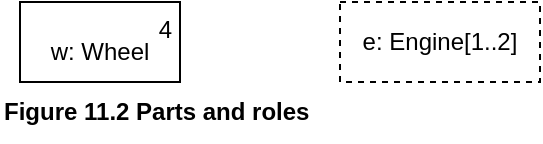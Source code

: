<mxfile version="21.6.8" type="device" pages="8">
  <diagram name="11.2" id="XVvnrDGoj_ZWUiOdlvGa">
    <mxGraphModel dx="880" dy="545" grid="1" gridSize="10" guides="1" tooltips="1" connect="1" arrows="1" fold="1" page="1" pageScale="1" pageWidth="1169" pageHeight="827" math="0" shadow="0">
      <root>
        <mxCell id="0" />
        <mxCell id="1" parent="0" />
        <mxCell id="IuzLm7R7FojZsHVuhBOD-1" value="4" style="align=right;verticalAlign=top;spacingRight=2;whiteSpace=wrap;html=1;" vertex="1" parent="1">
          <mxGeometry x="10" y="10" width="80" height="40" as="geometry" />
        </mxCell>
        <mxCell id="IuzLm7R7FojZsHVuhBOD-2" value="w: Wheel" style="text;html=1;strokeColor=none;fillColor=none;align=center;verticalAlign=middle;spacingLeft=4;spacingRight=4;overflow=hidden;rotatable=0;points=[[0,0.5],[1,0.5]];portConstraint=eastwest;resizeWidth=1;whiteSpace=wrap;" vertex="1" parent="IuzLm7R7FojZsHVuhBOD-1">
          <mxGeometry y="1" width="80" height="30" relative="1" as="geometry">
            <mxPoint y="-30" as="offset" />
          </mxGeometry>
        </mxCell>
        <mxCell id="IuzLm7R7FojZsHVuhBOD-3" value="e: Engine[1..2]" style="fontStyle=0;dashed=1;html=1;whiteSpace=wrap;" vertex="1" parent="1">
          <mxGeometry x="170" y="10" width="100" height="40" as="geometry" />
        </mxCell>
        <mxCell id="IuzLm7R7FojZsHVuhBOD-4" value="Figure 11.2 Parts and roles" style="text;html=1;align=left;verticalAlign=middle;resizable=0;points=[];autosize=1;strokeColor=none;fillColor=none;fontStyle=1" vertex="1" parent="1">
          <mxGeometry y="50" width="180" height="30" as="geometry" />
        </mxCell>
      </root>
    </mxGraphModel>
  </diagram>
  <diagram id="SVTfB0VtxcGHu6fkYha_" name="11.3">
    <mxGraphModel dx="880" dy="545" grid="1" gridSize="10" guides="1" tooltips="1" connect="1" arrows="1" fold="1" page="1" pageScale="1" pageWidth="1169" pageHeight="827" math="0" shadow="0">
      <root>
        <mxCell id="0" />
        <mxCell id="1" parent="0" />
        <mxCell id="q5Gj3FXim4SS6vxpHLWl-1" value="4" style="align=right;verticalAlign=top;spacingRight=2;whiteSpace=wrap;html=1;" vertex="1" parent="1">
          <mxGeometry x="10" y="10" width="100" height="60" as="geometry" />
        </mxCell>
        <mxCell id="q5Gj3FXim4SS6vxpHLWl-2" value="w: Wheel" style="text;html=1;strokeColor=none;fillColor=none;align=center;verticalAlign=middle;spacingLeft=4;spacingRight=4;overflow=hidden;rotatable=0;points=[[0,0.5],[1,0.5]];portConstraint=eastwest;resizeWidth=1;whiteSpace=wrap;" vertex="1" parent="q5Gj3FXim4SS6vxpHLWl-1">
          <mxGeometry y="1" width="100" height="30" relative="1" as="geometry">
            <mxPoint y="-30" as="offset" />
          </mxGeometry>
        </mxCell>
        <mxCell id="q5Gj3FXim4SS6vxpHLWl-3" value="e: Engine[1..2]" style="fontStyle=0;dashed=1;html=1;whiteSpace=wrap;" vertex="1" parent="1">
          <mxGeometry x="234" y="20" width="100" height="40" as="geometry" />
        </mxCell>
        <mxCell id="q5Gj3FXim4SS6vxpHLWl-4" value="Figure 11.3 Parts and roles with Ports" style="text;html=1;align=left;verticalAlign=middle;resizable=0;points=[];autosize=1;strokeColor=none;fillColor=none;fontStyle=1" vertex="1" parent="1">
          <mxGeometry y="80" width="240" height="30" as="geometry" />
        </mxCell>
        <mxCell id="q5Gj3FXim4SS6vxpHLWl-5" value="" style="html=1;rounded=0;" vertex="1" parent="1">
          <mxGeometry x="102" y="32.5" width="15" height="15" as="geometry" />
        </mxCell>
        <mxCell id="q5Gj3FXim4SS6vxpHLWl-6" value="" style="endArrow=none;html=1;rounded=0;align=center;verticalAlign=top;endFill=0;labelBackgroundColor=none;endSize=2;" edge="1" parent="1" source="q5Gj3FXim4SS6vxpHLWl-5" target="q5Gj3FXim4SS6vxpHLWl-7">
          <mxGeometry relative="1" as="geometry" />
        </mxCell>
        <mxCell id="q5Gj3FXim4SS6vxpHLWl-7" value="" style="ellipse;html=1;fontSize=11;align=center;fillColor=none;points=[];aspect=fixed;resizable=0;verticalAlign=bottom;labelPosition=center;verticalLabelPosition=top;flipH=1;" vertex="1" parent="1">
          <mxGeometry x="142" y="36" width="8" height="8" as="geometry" />
        </mxCell>
        <mxCell id="q5Gj3FXim4SS6vxpHLWl-8" value="" style="group;rotation=-180;" vertex="1" connectable="0" parent="1">
          <mxGeometry x="179" y="35" width="60" height="10" as="geometry" />
        </mxCell>
        <mxCell id="q5Gj3FXim4SS6vxpHLWl-9" value="" style="html=1;rounded=0;direction=south;rotation=-180;" vertex="1" parent="q5Gj3FXim4SS6vxpHLWl-8">
          <mxGeometry x="50" width="10" height="10" as="geometry" />
        </mxCell>
        <mxCell id="q5Gj3FXim4SS6vxpHLWl-10" value="" style="endArrow=none;html=1;rounded=0;align=center;verticalAlign=top;endFill=0;labelBackgroundColor=none;endSize=2;" edge="1" parent="q5Gj3FXim4SS6vxpHLWl-8" source="q5Gj3FXim4SS6vxpHLWl-11" target="q5Gj3FXim4SS6vxpHLWl-9">
          <mxGeometry relative="1" as="geometry" />
        </mxCell>
        <mxCell id="q5Gj3FXim4SS6vxpHLWl-11" value="" style="shape=requiredInterface;html=1;fontSize=11;align=center;fillColor=none;points=[];aspect=fixed;resizable=0;verticalAlign=bottom;labelPosition=center;verticalLabelPosition=top;flipH=1;rotation=-180;" vertex="1" parent="q5Gj3FXim4SS6vxpHLWl-8">
          <mxGeometry width="5" height="10" as="geometry" />
        </mxCell>
      </root>
    </mxGraphModel>
  </diagram>
  <diagram id="8c-e_6h1UWA4Mi_T_jbU" name="11.4">
    <mxGraphModel dx="880" dy="545" grid="1" gridSize="10" guides="1" tooltips="1" connect="1" arrows="1" fold="1" page="1" pageScale="1" pageWidth="1169" pageHeight="827" math="0" shadow="0">
      <root>
        <mxCell id="0" />
        <mxCell id="1" parent="0" />
        <mxCell id="d3TlcEU0ORTqF1Guxyw0-1" value="4" style="align=right;verticalAlign=top;spacingRight=2;whiteSpace=wrap;html=1;" vertex="1" parent="1">
          <mxGeometry x="10" y="10" width="100" height="60" as="geometry" />
        </mxCell>
        <mxCell id="d3TlcEU0ORTqF1Guxyw0-2" value="w: Wheel" style="text;html=1;strokeColor=none;fillColor=none;align=center;verticalAlign=middle;spacingLeft=4;spacingRight=4;overflow=hidden;rotatable=0;points=[[0,0.5],[1,0.5]];portConstraint=eastwest;resizeWidth=1;whiteSpace=wrap;" vertex="1" parent="d3TlcEU0ORTqF1Guxyw0-1">
          <mxGeometry y="1" width="100" height="30" relative="1" as="geometry">
            <mxPoint y="-30" as="offset" />
          </mxGeometry>
        </mxCell>
        <mxCell id="d3TlcEU0ORTqF1Guxyw0-3" value="e: Engine[1..2]" style="fontStyle=0;dashed=1;html=1;whiteSpace=wrap;" vertex="1" parent="1">
          <mxGeometry x="234" y="20" width="100" height="40" as="geometry" />
        </mxCell>
        <mxCell id="d3TlcEU0ORTqF1Guxyw0-4" value="" style="html=1;rounded=0;" vertex="1" parent="1">
          <mxGeometry x="102" y="35" width="10" height="10" as="geometry" />
        </mxCell>
        <mxCell id="d3TlcEU0ORTqF1Guxyw0-5" value="" style="endArrow=none;html=1;rounded=0;align=center;verticalAlign=top;endFill=0;labelBackgroundColor=none;endSize=2;" edge="1" parent="1" source="d3TlcEU0ORTqF1Guxyw0-27">
          <mxGeometry relative="1" as="geometry">
            <mxPoint x="130" y="20" as="targetPoint" />
          </mxGeometry>
        </mxCell>
        <mxCell id="d3TlcEU0ORTqF1Guxyw0-6" value="4" style="align=right;verticalAlign=top;spacingRight=2;whiteSpace=wrap;html=1;" vertex="1" parent="1">
          <mxGeometry x="10" y="90" width="100" height="60" as="geometry" />
        </mxCell>
        <mxCell id="d3TlcEU0ORTqF1Guxyw0-7" value="w: Wheel" style="text;html=1;strokeColor=none;fillColor=none;align=center;verticalAlign=middle;spacingLeft=4;spacingRight=4;overflow=hidden;rotatable=0;points=[[0,0.5],[1,0.5]];portConstraint=eastwest;resizeWidth=1;whiteSpace=wrap;" vertex="1" parent="d3TlcEU0ORTqF1Guxyw0-6">
          <mxGeometry y="1" width="100" height="30" relative="1" as="geometry">
            <mxPoint y="-30" as="offset" />
          </mxGeometry>
        </mxCell>
        <mxCell id="d3TlcEU0ORTqF1Guxyw0-8" value="e: Engine[1..2]" style="fontStyle=0;dashed=1;html=1;whiteSpace=wrap;" vertex="1" parent="1">
          <mxGeometry x="234" y="100" width="100" height="40" as="geometry" />
        </mxCell>
        <mxCell id="d3TlcEU0ORTqF1Guxyw0-9" value="" style="html=1;rounded=0;" vertex="1" parent="1">
          <mxGeometry x="102" y="115" width="10" height="10" as="geometry" />
        </mxCell>
        <mxCell id="d3TlcEU0ORTqF1Guxyw0-10" value="" style="endArrow=none;html=1;rounded=0;align=center;verticalAlign=top;endFill=0;labelBackgroundColor=none;endSize=2;" edge="1" parent="1" source="d3TlcEU0ORTqF1Guxyw0-9" target="d3TlcEU0ORTqF1Guxyw0-11">
          <mxGeometry relative="1" as="geometry" />
        </mxCell>
        <mxCell id="d3TlcEU0ORTqF1Guxyw0-11" value="" style="ellipse;html=1;fontSize=11;align=center;fillColor=none;points=[];aspect=fixed;resizable=0;verticalAlign=bottom;labelPosition=center;verticalLabelPosition=top;flipH=1;" vertex="1" parent="1">
          <mxGeometry x="142" y="116" width="8" height="8" as="geometry" />
        </mxCell>
        <mxCell id="d3TlcEU0ORTqF1Guxyw0-12" value="4" style="align=right;verticalAlign=top;spacingRight=2;whiteSpace=wrap;html=1;" vertex="1" parent="1">
          <mxGeometry x="10" y="170" width="100" height="60" as="geometry" />
        </mxCell>
        <mxCell id="d3TlcEU0ORTqF1Guxyw0-13" value="w: Wheel" style="text;html=1;strokeColor=none;fillColor=none;align=center;verticalAlign=middle;spacingLeft=4;spacingRight=4;overflow=hidden;rotatable=0;points=[[0,0.5],[1,0.5]];portConstraint=eastwest;resizeWidth=1;whiteSpace=wrap;" vertex="1" parent="d3TlcEU0ORTqF1Guxyw0-12">
          <mxGeometry y="1" width="100" height="30" relative="1" as="geometry">
            <mxPoint y="-30" as="offset" />
          </mxGeometry>
        </mxCell>
        <mxCell id="d3TlcEU0ORTqF1Guxyw0-14" value="e: Engine[1..2]" style="fontStyle=0;dashed=1;html=1;whiteSpace=wrap;" vertex="1" parent="1">
          <mxGeometry x="234" y="180" width="100" height="40" as="geometry" />
        </mxCell>
        <mxCell id="d3TlcEU0ORTqF1Guxyw0-15" value="" style="html=1;rounded=0;" vertex="1" parent="1">
          <mxGeometry x="102" y="195" width="10" height="10" as="geometry" />
        </mxCell>
        <mxCell id="d3TlcEU0ORTqF1Guxyw0-16" value="" style="endArrow=none;html=1;rounded=0;align=center;verticalAlign=top;endFill=0;labelBackgroundColor=none;endSize=2;" edge="1" parent="1" source="d3TlcEU0ORTqF1Guxyw0-15" target="d3TlcEU0ORTqF1Guxyw0-17">
          <mxGeometry relative="1" as="geometry" />
        </mxCell>
        <mxCell id="d3TlcEU0ORTqF1Guxyw0-17" value="" style="ellipse;html=1;fontSize=11;align=center;fillColor=none;points=[];aspect=fixed;resizable=0;verticalAlign=bottom;labelPosition=center;verticalLabelPosition=top;flipH=1;" vertex="1" parent="1">
          <mxGeometry x="172" y="196" width="8" height="8" as="geometry" />
        </mxCell>
        <mxCell id="d3TlcEU0ORTqF1Guxyw0-18" value="" style="group;rotation=-180;" vertex="1" connectable="0" parent="1">
          <mxGeometry x="179" y="195" width="60" height="10" as="geometry" />
        </mxCell>
        <mxCell id="d3TlcEU0ORTqF1Guxyw0-19" value="" style="html=1;rounded=0;direction=south;rotation=-180;" vertex="1" parent="d3TlcEU0ORTqF1Guxyw0-18">
          <mxGeometry x="50" width="10" height="10" as="geometry" />
        </mxCell>
        <mxCell id="d3TlcEU0ORTqF1Guxyw0-20" value="" style="endArrow=none;html=1;rounded=0;align=center;verticalAlign=top;endFill=0;labelBackgroundColor=none;endSize=2;" edge="1" parent="d3TlcEU0ORTqF1Guxyw0-18" source="d3TlcEU0ORTqF1Guxyw0-21" target="d3TlcEU0ORTqF1Guxyw0-19">
          <mxGeometry relative="1" as="geometry" />
        </mxCell>
        <mxCell id="d3TlcEU0ORTqF1Guxyw0-21" value="" style="shape=requiredInterface;html=1;fontSize=11;align=center;fillColor=none;points=[];aspect=fixed;resizable=0;verticalAlign=bottom;labelPosition=center;verticalLabelPosition=top;flipH=1;rotation=-180;" vertex="1" parent="d3TlcEU0ORTqF1Guxyw0-18">
          <mxGeometry width="5" height="10" as="geometry" />
        </mxCell>
        <mxCell id="d3TlcEU0ORTqF1Guxyw0-22" value="" style="endArrow=none;html=1;rounded=0;" edge="1" parent="1" target="d3TlcEU0ORTqF1Guxyw0-25">
          <mxGeometry width="50" height="50" relative="1" as="geometry">
            <mxPoint x="150" y="120" as="sourcePoint" />
            <mxPoint x="190" y="120" as="targetPoint" />
          </mxGeometry>
        </mxCell>
        <mxCell id="d3TlcEU0ORTqF1Guxyw0-23" value="" style="html=1;rounded=0;direction=south;rotation=-180;" vertex="1" parent="1">
          <mxGeometry x="229" y="115" width="10" height="10" as="geometry" />
        </mxCell>
        <mxCell id="d3TlcEU0ORTqF1Guxyw0-24" value="" style="endArrow=none;html=1;rounded=0;align=center;verticalAlign=top;endFill=0;labelBackgroundColor=none;endSize=2;" edge="1" parent="1" target="d3TlcEU0ORTqF1Guxyw0-23">
          <mxGeometry relative="1" as="geometry">
            <mxPoint x="200" y="120" as="sourcePoint" />
          </mxGeometry>
        </mxCell>
        <mxCell id="d3TlcEU0ORTqF1Guxyw0-25" value="" style="shape=requiredInterface;html=1;fontSize=11;align=center;fillColor=none;points=[];aspect=fixed;resizable=0;verticalAlign=bottom;labelPosition=center;verticalLabelPosition=top;flipH=1;rotation=-180;" vertex="1" parent="1">
          <mxGeometry x="195" y="115" width="5" height="10" as="geometry" />
        </mxCell>
        <mxCell id="d3TlcEU0ORTqF1Guxyw0-26" value="" style="endArrow=none;html=1;rounded=0;align=center;verticalAlign=top;endFill=0;labelBackgroundColor=none;endSize=2;" edge="1" parent="1" source="d3TlcEU0ORTqF1Guxyw0-4" target="d3TlcEU0ORTqF1Guxyw0-27">
          <mxGeometry relative="1" as="geometry">
            <mxPoint x="112" y="36" as="sourcePoint" />
            <mxPoint x="130" y="20" as="targetPoint" />
          </mxGeometry>
        </mxCell>
        <mxCell id="d3TlcEU0ORTqF1Guxyw0-27" value="" style="ellipse;html=1;fontSize=11;align=center;fillColor=none;points=[];aspect=fixed;resizable=0;verticalAlign=bottom;labelPosition=center;verticalLabelPosition=top;flipH=1;" vertex="1" parent="1">
          <mxGeometry x="130" y="12" width="8" height="8" as="geometry" />
        </mxCell>
        <mxCell id="d3TlcEU0ORTqF1Guxyw0-28" value="" style="html=1;rounded=0;direction=south;rotation=-180;" vertex="1" parent="1">
          <mxGeometry x="229" y="35" width="10" height="10" as="geometry" />
        </mxCell>
        <mxCell id="d3TlcEU0ORTqF1Guxyw0-29" value="" style="endArrow=none;html=1;rounded=0;align=center;verticalAlign=top;endFill=0;labelBackgroundColor=none;endSize=2;" edge="1" parent="1" target="d3TlcEU0ORTqF1Guxyw0-28">
          <mxGeometry relative="1" as="geometry">
            <mxPoint x="210" y="20" as="sourcePoint" />
          </mxGeometry>
        </mxCell>
        <mxCell id="d3TlcEU0ORTqF1Guxyw0-30" value="" style="shape=requiredInterface;html=1;fontSize=11;align=center;fillColor=none;points=[];aspect=fixed;resizable=0;verticalAlign=bottom;labelPosition=center;verticalLabelPosition=top;flipH=1;rotation=-135;" vertex="1" parent="1">
          <mxGeometry x="205" y="13" width="5" height="10" as="geometry" />
        </mxCell>
        <mxCell id="d3TlcEU0ORTqF1Guxyw0-31" value="" style="endArrow=none;html=1;rounded=0;exitX=1;exitY=0.5;exitDx=0;exitDy=0;entryX=0.5;entryY=0;entryDx=0;entryDy=0;" edge="1" parent="1" source="d3TlcEU0ORTqF1Guxyw0-4" target="d3TlcEU0ORTqF1Guxyw0-28">
          <mxGeometry width="50" height="50" relative="1" as="geometry">
            <mxPoint x="160" y="160" as="sourcePoint" />
            <mxPoint x="210" y="110" as="targetPoint" />
          </mxGeometry>
        </mxCell>
        <mxCell id="d3TlcEU0ORTqF1Guxyw0-32" value="Figure 11.4 Alternative notations for connecting parts and roles with Ports" style="text;html=1;align=left;verticalAlign=middle;resizable=0;points=[];autosize=1;strokeColor=none;fillColor=none;fontStyle=1" vertex="1" parent="1">
          <mxGeometry y="240" width="450" height="30" as="geometry" />
        </mxCell>
      </root>
    </mxGraphModel>
  </diagram>
  <diagram id="-c5FXiz8il6Od2Yn8fCc" name="11.5">
    <mxGraphModel dx="880" dy="545" grid="1" gridSize="10" guides="1" tooltips="1" connect="1" arrows="1" fold="1" page="1" pageScale="1" pageWidth="1169" pageHeight="827" math="0" shadow="0">
      <root>
        <mxCell id="0" />
        <mxCell id="1" parent="0" />
        <mxCell id="4Qap--Rnc-XsVbN5VdVi-1" style="rounded=0;orthogonalLoop=1;jettySize=auto;html=1;exitX=0.25;exitY=1;exitDx=0;exitDy=0;endArrow=none;endFill=0;startArrow=diamondThin;startFill=1;sourcePerimeterSpacing=0;startSize=12;" edge="1" parent="1" source="4Qap--Rnc-XsVbN5VdVi-4" target="4Qap--Rnc-XsVbN5VdVi-8">
          <mxGeometry relative="1" as="geometry" />
        </mxCell>
        <mxCell id="4Qap--Rnc-XsVbN5VdVi-2" value="rear" style="edgeLabel;html=1;align=center;verticalAlign=middle;resizable=0;points=[];" vertex="1" connectable="0" parent="4Qap--Rnc-XsVbN5VdVi-1">
          <mxGeometry x="0.651" y="2" relative="1" as="geometry">
            <mxPoint x="-22" y="-1" as="offset" />
          </mxGeometry>
        </mxCell>
        <mxCell id="4Qap--Rnc-XsVbN5VdVi-3" value="2" style="edgeLabel;html=1;align=center;verticalAlign=middle;resizable=0;points=[];" vertex="1" connectable="0" parent="4Qap--Rnc-XsVbN5VdVi-1">
          <mxGeometry x="0.4" relative="1" as="geometry">
            <mxPoint x="-5" y="17" as="offset" />
          </mxGeometry>
        </mxCell>
        <mxCell id="4Qap--Rnc-XsVbN5VdVi-4" value="Car" style="fontStyle=0;html=1;whiteSpace=wrap;" vertex="1" parent="1">
          <mxGeometry x="120" y="10" width="40" height="30" as="geometry" />
        </mxCell>
        <mxCell id="4Qap--Rnc-XsVbN5VdVi-5" value="Axle" style="edgeStyle=orthogonalEdgeStyle;rounded=0;orthogonalLoop=1;jettySize=auto;html=1;exitX=1;exitY=0.5;exitDx=0;exitDy=0;entryX=0;entryY=0.5;entryDx=0;entryDy=0;endArrow=none;endFill=0;verticalAlign=bottom;" edge="1" parent="1" source="4Qap--Rnc-XsVbN5VdVi-8" target="4Qap--Rnc-XsVbN5VdVi-12">
          <mxGeometry relative="1" as="geometry" />
        </mxCell>
        <mxCell id="4Qap--Rnc-XsVbN5VdVi-6" value="*" style="edgeLabel;html=1;align=center;verticalAlign=middle;resizable=0;points=[];" vertex="1" connectable="0" parent="4Qap--Rnc-XsVbN5VdVi-5">
          <mxGeometry x="-0.738" relative="1" as="geometry">
            <mxPoint x="-5" y="8" as="offset" />
          </mxGeometry>
        </mxCell>
        <mxCell id="4Qap--Rnc-XsVbN5VdVi-7" value="*" style="edgeLabel;html=1;align=center;verticalAlign=middle;resizable=0;points=[];" vertex="1" connectable="0" parent="4Qap--Rnc-XsVbN5VdVi-5">
          <mxGeometry x="0.725" y="2" relative="1" as="geometry">
            <mxPoint x="-3" y="11" as="offset" />
          </mxGeometry>
        </mxCell>
        <mxCell id="4Qap--Rnc-XsVbN5VdVi-8" value="Wheel" style="fontStyle=0;html=1;whiteSpace=wrap;" vertex="1" parent="1">
          <mxGeometry y="130" width="60" height="30" as="geometry" />
        </mxCell>
        <mxCell id="4Qap--Rnc-XsVbN5VdVi-9" style="rounded=0;orthogonalLoop=1;jettySize=auto;html=1;exitX=0.25;exitY=0;exitDx=0;exitDy=0;entryX=0.75;entryY=1;entryDx=0;entryDy=0;endArrow=none;endFill=0;" edge="1" parent="1" source="4Qap--Rnc-XsVbN5VdVi-12" target="4Qap--Rnc-XsVbN5VdVi-4">
          <mxGeometry relative="1" as="geometry" />
        </mxCell>
        <mxCell id="4Qap--Rnc-XsVbN5VdVi-10" value="1" style="edgeLabel;html=1;align=center;verticalAlign=middle;resizable=0;points=[];" vertex="1" connectable="0" parent="4Qap--Rnc-XsVbN5VdVi-9">
          <mxGeometry x="-0.486" relative="1" as="geometry">
            <mxPoint x="-5" y="13" as="offset" />
          </mxGeometry>
        </mxCell>
        <mxCell id="4Qap--Rnc-XsVbN5VdVi-11" value="e" style="edgeLabel;html=1;align=center;verticalAlign=middle;resizable=0;points=[];" vertex="1" connectable="0" parent="4Qap--Rnc-XsVbN5VdVi-9">
          <mxGeometry x="-0.325" y="-1" relative="1" as="geometry">
            <mxPoint x="27" y="10" as="offset" />
          </mxGeometry>
        </mxCell>
        <mxCell id="4Qap--Rnc-XsVbN5VdVi-12" value="Engine" style="fontStyle=0;html=1;whiteSpace=wrap;" vertex="1" parent="1">
          <mxGeometry x="220" y="130" width="60" height="30" as="geometry" />
        </mxCell>
        <mxCell id="4Qap--Rnc-XsVbN5VdVi-13" value="Figure 11.5 Associations compared with Connectors" style="text;html=1;align=left;verticalAlign=middle;resizable=0;points=[];autosize=1;strokeColor=none;fillColor=none;fontStyle=1" vertex="1" parent="1">
          <mxGeometry y="160" width="320" height="30" as="geometry" />
        </mxCell>
        <mxCell id="4Qap--Rnc-XsVbN5VdVi-14" value="&lt;b&gt;Car&lt;/b&gt;" style="swimlane;fontStyle=0;align=center;verticalAlign=middle;childLayout=stackLayout;horizontal=1;startSize=30;horizontalStack=0;resizeParent=1;resizeParentMax=0;resizeLast=0;collapsible=0;marginBottom=0;html=1;whiteSpace=wrap;" vertex="1" parent="1">
          <mxGeometry x="360" y="10" width="400" height="152" as="geometry" />
        </mxCell>
        <mxCell id="4Qap--Rnc-XsVbN5VdVi-15" value="internal structure" style="html=1;strokeColor=none;fillColor=none;align=center;verticalAlign=middle;spacingLeft=4;spacingRight=4;rotatable=0;points=[[0,0.5],[1,0.5]];resizeWidth=1;whiteSpace=wrap;" vertex="1" parent="4Qap--Rnc-XsVbN5VdVi-14">
          <mxGeometry y="30" width="400" height="20" as="geometry" />
        </mxCell>
        <mxCell id="4Qap--Rnc-XsVbN5VdVi-16" value="" style="swimlane;fontStyle=1;align=center;verticalAlign=top;horizontal=1;startSize=0;collapsible=0;marginBottom=0;html=1;strokeColor=none;fillColor=none;whiteSpace=wrap;" vertex="1" parent="4Qap--Rnc-XsVbN5VdVi-14">
          <mxGeometry y="50" width="400" height="102" as="geometry" />
        </mxCell>
        <mxCell id="4Qap--Rnc-XsVbN5VdVi-17" value="a : Axle" style="edgeStyle=orthogonalEdgeStyle;rounded=0;orthogonalLoop=1;jettySize=auto;html=1;entryX=0;entryY=0.5;entryDx=0;entryDy=0;endArrow=none;endFill=0;verticalAlign=bottom;" edge="1" parent="4Qap--Rnc-XsVbN5VdVi-16" source="4Qap--Rnc-XsVbN5VdVi-20" target="4Qap--Rnc-XsVbN5VdVi-21">
          <mxGeometry relative="1" as="geometry" />
        </mxCell>
        <mxCell id="4Qap--Rnc-XsVbN5VdVi-18" value="2" style="edgeLabel;html=1;align=center;verticalAlign=middle;resizable=0;points=[];" vertex="1" connectable="0" parent="4Qap--Rnc-XsVbN5VdVi-17">
          <mxGeometry x="-0.323" y="1" relative="1" as="geometry">
            <mxPoint x="-30" y="10" as="offset" />
          </mxGeometry>
        </mxCell>
        <mxCell id="4Qap--Rnc-XsVbN5VdVi-19" value="1" style="edgeLabel;html=1;align=center;verticalAlign=middle;resizable=0;points=[];" vertex="1" connectable="0" parent="4Qap--Rnc-XsVbN5VdVi-17">
          <mxGeometry x="0.6" y="-2" relative="1" as="geometry">
            <mxPoint x="8" y="8" as="offset" />
          </mxGeometry>
        </mxCell>
        <mxCell id="4Qap--Rnc-XsVbN5VdVi-20" value="rear : Wheel [2]" style="html=1;align=center;verticalAlign=middle;rotatable=0;whiteSpace=wrap;" vertex="1" parent="4Qap--Rnc-XsVbN5VdVi-16">
          <mxGeometry width="110" height="30" relative="1" as="geometry">
            <mxPoint x="40" y="36" as="offset" />
          </mxGeometry>
        </mxCell>
        <mxCell id="4Qap--Rnc-XsVbN5VdVi-21" value="e : Engine" style="fontStyle=0;dashed=1;html=1;whiteSpace=wrap;verticalAlign=middle;" vertex="1" parent="4Qap--Rnc-XsVbN5VdVi-16">
          <mxGeometry x="280" y="36" width="80" height="30" as="geometry" />
        </mxCell>
      </root>
    </mxGraphModel>
  </diagram>
  <diagram id="R4JcTxZhRYMDaEMmGBST" name="11.6">
    <mxGraphModel dx="880" dy="545" grid="1" gridSize="10" guides="1" tooltips="1" connect="1" arrows="1" fold="1" page="1" pageScale="1" pageWidth="1169" pageHeight="827" math="0" shadow="0">
      <root>
        <mxCell id="0" />
        <mxCell id="1" parent="0" />
        <mxCell id="0i4GypEjaIf8XbbTWaWz-1" value="&lt;b&gt;C&lt;/b&gt;" style="swimlane;fontStyle=0;align=center;verticalAlign=middle;childLayout=stackLayout;horizontal=1;startSize=30;horizontalStack=0;resizeParent=1;resizeParentMax=0;resizeLast=0;collapsible=0;marginBottom=0;html=1;whiteSpace=wrap;" vertex="1" parent="1">
          <mxGeometry x="10" y="10" width="360" height="110" as="geometry" />
        </mxCell>
        <mxCell id="0i4GypEjaIf8XbbTWaWz-5" value="" style="swimlane;fontStyle=1;align=center;verticalAlign=top;horizontal=1;startSize=0;collapsible=0;marginBottom=0;html=1;strokeColor=none;fillColor=none;whiteSpace=wrap;" vertex="1" parent="0i4GypEjaIf8XbbTWaWz-1">
          <mxGeometry y="30" width="360" height="80" as="geometry" />
        </mxCell>
        <mxCell id="0i4GypEjaIf8XbbTWaWz-6" value="a: A" style="html=1;align=center;verticalAlign=middle;rotatable=0;whiteSpace=wrap;" vertex="1" parent="0i4GypEjaIf8XbbTWaWz-5">
          <mxGeometry width="80" height="40" relative="1" as="geometry">
            <mxPoint x="30" y="20" as="offset" />
          </mxGeometry>
        </mxCell>
        <mxCell id="0i4GypEjaIf8XbbTWaWz-7" value="b: B" style="html=1;align=center;verticalAlign=middle;rotatable=0;whiteSpace=wrap;" vertex="1" parent="0i4GypEjaIf8XbbTWaWz-5">
          <mxGeometry width="80" height="40" relative="1" as="geometry">
            <mxPoint x="250" y="20" as="offset" />
          </mxGeometry>
        </mxCell>
        <mxCell id="0i4GypEjaIf8XbbTWaWz-2" style="edgeStyle=orthogonalEdgeStyle;rounded=0;orthogonalLoop=1;jettySize=auto;html=1;exitX=1;exitY=0.5;exitDx=0;exitDy=0;entryX=0;entryY=0.5;entryDx=0;entryDy=0;endArrow=none;endFill=0;" edge="1" parent="0i4GypEjaIf8XbbTWaWz-5" source="0i4GypEjaIf8XbbTWaWz-6" target="0i4GypEjaIf8XbbTWaWz-7">
          <mxGeometry relative="1" as="geometry" />
        </mxCell>
        <mxCell id="0i4GypEjaIf8XbbTWaWz-3" value="2" style="edgeLabel;html=1;align=center;verticalAlign=middle;resizable=0;points=[];" vertex="1" connectable="0" parent="0i4GypEjaIf8XbbTWaWz-2">
          <mxGeometry x="-0.714" y="-1" relative="1" as="geometry">
            <mxPoint x="-8" y="9" as="offset" />
          </mxGeometry>
        </mxCell>
        <mxCell id="0i4GypEjaIf8XbbTWaWz-4" value="2" style="edgeLabel;html=1;align=center;verticalAlign=middle;resizable=0;points=[];" vertex="1" connectable="0" parent="0i4GypEjaIf8XbbTWaWz-2">
          <mxGeometry x="0.714" relative="1" as="geometry">
            <mxPoint x="3" y="10" as="offset" />
          </mxGeometry>
        </mxCell>
        <mxCell id="0i4GypEjaIf8XbbTWaWz-8" value="2" style="text;html=1;align=center;verticalAlign=middle;resizable=0;points=[];autosize=1;strokeColor=none;fillColor=none;" vertex="1" parent="1">
          <mxGeometry x="95" y="54" width="30" height="30" as="geometry" />
        </mxCell>
        <mxCell id="0i4GypEjaIf8XbbTWaWz-9" value="2" style="text;html=1;align=center;verticalAlign=middle;resizable=0;points=[];autosize=1;strokeColor=none;fillColor=none;" vertex="1" parent="1">
          <mxGeometry x="317" y="54" width="30" height="30" as="geometry" />
        </mxCell>
        <mxCell id="0i4GypEjaIf8XbbTWaWz-10" value="&lt;b&gt;&lt;u&gt;:C&lt;/u&gt;&lt;/b&gt;" style="swimlane;fontStyle=0;align=center;verticalAlign=middle;childLayout=stackLayout;horizontal=1;startSize=30;horizontalStack=0;resizeParent=1;resizeParentMax=0;resizeLast=0;collapsible=0;marginBottom=0;html=1;whiteSpace=wrap;" vertex="1" parent="1">
          <mxGeometry x="10" y="150" width="360" height="180" as="geometry" />
        </mxCell>
        <mxCell id="0i4GypEjaIf8XbbTWaWz-12" value="" style="swimlane;fontStyle=1;align=center;verticalAlign=top;horizontal=1;startSize=0;collapsible=0;marginBottom=0;html=1;strokeColor=none;fillColor=none;whiteSpace=wrap;" vertex="1" parent="0i4GypEjaIf8XbbTWaWz-10">
          <mxGeometry y="30" width="360" height="150" as="geometry" />
        </mxCell>
        <mxCell id="0i4GypEjaIf8XbbTWaWz-13" value="&lt;u&gt;/a: A&lt;/u&gt;" style="html=1;align=center;verticalAlign=middle;rotatable=0;whiteSpace=wrap;" vertex="1" parent="0i4GypEjaIf8XbbTWaWz-12">
          <mxGeometry width="80" height="40" relative="1" as="geometry">
            <mxPoint x="30" y="20" as="offset" />
          </mxGeometry>
        </mxCell>
        <mxCell id="0i4GypEjaIf8XbbTWaWz-14" value="&lt;u&gt;/b: B&lt;/u&gt;" style="html=1;align=center;verticalAlign=middle;rotatable=0;whiteSpace=wrap;" vertex="1" parent="0i4GypEjaIf8XbbTWaWz-12">
          <mxGeometry width="80" height="40" relative="1" as="geometry">
            <mxPoint x="250" y="20" as="offset" />
          </mxGeometry>
        </mxCell>
        <mxCell id="0i4GypEjaIf8XbbTWaWz-15" style="edgeStyle=orthogonalEdgeStyle;rounded=0;orthogonalLoop=1;jettySize=auto;html=1;exitX=1;exitY=0.5;exitDx=0;exitDy=0;entryX=0;entryY=0.5;entryDx=0;entryDy=0;endArrow=none;endFill=0;" edge="1" parent="0i4GypEjaIf8XbbTWaWz-12" source="0i4GypEjaIf8XbbTWaWz-13" target="0i4GypEjaIf8XbbTWaWz-14">
          <mxGeometry relative="1" as="geometry" />
        </mxCell>
        <mxCell id="0i4GypEjaIf8XbbTWaWz-16" value="&lt;u&gt;/b: B&lt;/u&gt;" style="html=1;align=center;verticalAlign=middle;rotatable=0;whiteSpace=wrap;" vertex="1" parent="0i4GypEjaIf8XbbTWaWz-12">
          <mxGeometry width="80" height="40" relative="1" as="geometry">
            <mxPoint x="250" y="90" as="offset" />
          </mxGeometry>
        </mxCell>
        <mxCell id="0i4GypEjaIf8XbbTWaWz-17" value="&lt;u&gt;/a: A&lt;/u&gt;" style="html=1;align=center;verticalAlign=middle;rotatable=0;whiteSpace=wrap;" vertex="1" parent="0i4GypEjaIf8XbbTWaWz-12">
          <mxGeometry width="80" height="40" relative="1" as="geometry">
            <mxPoint x="30" y="90" as="offset" />
          </mxGeometry>
        </mxCell>
        <mxCell id="0i4GypEjaIf8XbbTWaWz-18" style="edgeStyle=orthogonalEdgeStyle;rounded=0;orthogonalLoop=1;jettySize=auto;html=1;exitX=1;exitY=0.5;exitDx=0;exitDy=0;entryX=0;entryY=0.5;entryDx=0;entryDy=0;endArrow=none;endFill=0;" edge="1" parent="0i4GypEjaIf8XbbTWaWz-12" source="0i4GypEjaIf8XbbTWaWz-17" target="0i4GypEjaIf8XbbTWaWz-16">
          <mxGeometry relative="1" as="geometry" />
        </mxCell>
        <mxCell id="0i4GypEjaIf8XbbTWaWz-11" style="rounded=0;orthogonalLoop=1;jettySize=auto;html=1;exitX=1;exitY=0.75;exitDx=0;exitDy=0;entryX=0;entryY=0.25;entryDx=0;entryDy=0;endArrow=none;endFill=0;" edge="1" parent="0i4GypEjaIf8XbbTWaWz-12" source="0i4GypEjaIf8XbbTWaWz-13" target="0i4GypEjaIf8XbbTWaWz-16">
          <mxGeometry relative="1" as="geometry" />
        </mxCell>
        <mxCell id="0i4GypEjaIf8XbbTWaWz-19" style="rounded=0;orthogonalLoop=1;jettySize=auto;html=1;exitX=1;exitY=0.25;exitDx=0;exitDy=0;entryX=0;entryY=0.75;entryDx=0;entryDy=0;endArrow=none;endFill=0;" edge="1" parent="0i4GypEjaIf8XbbTWaWz-12" source="0i4GypEjaIf8XbbTWaWz-17" target="0i4GypEjaIf8XbbTWaWz-14">
          <mxGeometry relative="1" as="geometry" />
        </mxCell>
        <mxCell id="0i4GypEjaIf8XbbTWaWz-20" value="Figure 11.6 &quot;Star&quot; Connector pattern" style="text;html=1;align=left;verticalAlign=middle;resizable=0;points=[];autosize=1;strokeColor=none;fillColor=none;fontStyle=1" vertex="1" parent="1">
          <mxGeometry x="10" y="330" width="230" height="30" as="geometry" />
        </mxCell>
      </root>
    </mxGraphModel>
  </diagram>
  <diagram id="5dRL0stiLqj3oLMn-BP5" name="11.7">
    <mxGraphModel dx="880" dy="545" grid="1" gridSize="10" guides="1" tooltips="1" connect="1" arrows="1" fold="1" page="1" pageScale="1" pageWidth="1169" pageHeight="827" math="0" shadow="0">
      <root>
        <mxCell id="0" />
        <mxCell id="1" parent="0" />
        <mxCell id="MPaUNyObh3iBGX3C5jXT-1" value="&lt;b&gt;C&lt;/b&gt;" style="swimlane;fontStyle=0;align=center;verticalAlign=middle;childLayout=stackLayout;horizontal=1;startSize=30;horizontalStack=0;resizeParent=1;resizeParentMax=0;resizeLast=0;collapsible=0;marginBottom=0;html=1;whiteSpace=wrap;" vertex="1" parent="1">
          <mxGeometry x="10" y="10" width="360" height="110" as="geometry" />
        </mxCell>
        <mxCell id="MPaUNyObh3iBGX3C5jXT-5" value="" style="swimlane;fontStyle=1;align=center;verticalAlign=top;horizontal=1;startSize=0;collapsible=0;marginBottom=0;html=1;strokeColor=none;fillColor=none;whiteSpace=wrap;" vertex="1" parent="MPaUNyObh3iBGX3C5jXT-1">
          <mxGeometry y="30" width="360" height="80" as="geometry" />
        </mxCell>
        <mxCell id="MPaUNyObh3iBGX3C5jXT-6" value="a: A" style="html=1;align=center;verticalAlign=middle;rotatable=0;whiteSpace=wrap;" vertex="1" parent="MPaUNyObh3iBGX3C5jXT-5">
          <mxGeometry width="80" height="40" relative="1" as="geometry">
            <mxPoint x="30" y="20" as="offset" />
          </mxGeometry>
        </mxCell>
        <mxCell id="MPaUNyObh3iBGX3C5jXT-7" value="b: B" style="html=1;align=center;verticalAlign=middle;rotatable=0;whiteSpace=wrap;" vertex="1" parent="MPaUNyObh3iBGX3C5jXT-5">
          <mxGeometry width="80" height="40" relative="1" as="geometry">
            <mxPoint x="250" y="20" as="offset" />
          </mxGeometry>
        </mxCell>
        <mxCell id="MPaUNyObh3iBGX3C5jXT-2" style="edgeStyle=orthogonalEdgeStyle;rounded=0;orthogonalLoop=1;jettySize=auto;html=1;exitX=1;exitY=0.5;exitDx=0;exitDy=0;entryX=0;entryY=0.5;entryDx=0;entryDy=0;endArrow=none;endFill=0;" edge="1" parent="MPaUNyObh3iBGX3C5jXT-5" source="MPaUNyObh3iBGX3C5jXT-6" target="MPaUNyObh3iBGX3C5jXT-7">
          <mxGeometry relative="1" as="geometry" />
        </mxCell>
        <mxCell id="MPaUNyObh3iBGX3C5jXT-3" value="1" style="edgeLabel;html=1;align=center;verticalAlign=middle;resizable=0;points=[];" vertex="1" connectable="0" parent="MPaUNyObh3iBGX3C5jXT-2">
          <mxGeometry x="-0.714" y="-1" relative="1" as="geometry">
            <mxPoint x="-8" y="9" as="offset" />
          </mxGeometry>
        </mxCell>
        <mxCell id="MPaUNyObh3iBGX3C5jXT-4" value="1" style="edgeLabel;html=1;align=center;verticalAlign=middle;resizable=0;points=[];" vertex="1" connectable="0" parent="MPaUNyObh3iBGX3C5jXT-2">
          <mxGeometry x="0.714" relative="1" as="geometry">
            <mxPoint x="3" y="10" as="offset" />
          </mxGeometry>
        </mxCell>
        <mxCell id="MPaUNyObh3iBGX3C5jXT-8" value="2" style="text;html=1;align=center;verticalAlign=middle;resizable=0;points=[];autosize=1;strokeColor=none;fillColor=none;" vertex="1" parent="1">
          <mxGeometry x="95" y="54" width="30" height="30" as="geometry" />
        </mxCell>
        <mxCell id="MPaUNyObh3iBGX3C5jXT-9" value="2" style="text;html=1;align=center;verticalAlign=middle;resizable=0;points=[];autosize=1;strokeColor=none;fillColor=none;" vertex="1" parent="1">
          <mxGeometry x="317" y="54" width="30" height="30" as="geometry" />
        </mxCell>
        <mxCell id="MPaUNyObh3iBGX3C5jXT-10" value="&lt;b&gt;&lt;u&gt;:C&lt;/u&gt;&lt;/b&gt;" style="swimlane;fontStyle=0;align=center;verticalAlign=middle;childLayout=stackLayout;horizontal=1;startSize=30;horizontalStack=0;resizeParent=1;resizeParentMax=0;resizeLast=0;collapsible=0;marginBottom=0;html=1;whiteSpace=wrap;" vertex="1" parent="1">
          <mxGeometry x="10" y="150" width="360" height="180" as="geometry" />
        </mxCell>
        <mxCell id="MPaUNyObh3iBGX3C5jXT-11" value="" style="swimlane;fontStyle=1;align=center;verticalAlign=top;horizontal=1;startSize=0;collapsible=0;marginBottom=0;html=1;strokeColor=none;fillColor=none;whiteSpace=wrap;" vertex="1" parent="MPaUNyObh3iBGX3C5jXT-10">
          <mxGeometry y="30" width="360" height="150" as="geometry" />
        </mxCell>
        <mxCell id="MPaUNyObh3iBGX3C5jXT-12" value="&lt;u&gt;/a: A&lt;/u&gt;" style="html=1;align=center;verticalAlign=middle;rotatable=0;whiteSpace=wrap;" vertex="1" parent="MPaUNyObh3iBGX3C5jXT-11">
          <mxGeometry width="80" height="40" relative="1" as="geometry">
            <mxPoint x="30" y="20" as="offset" />
          </mxGeometry>
        </mxCell>
        <mxCell id="MPaUNyObh3iBGX3C5jXT-13" value="&lt;u&gt;/b: B&lt;/u&gt;" style="html=1;align=center;verticalAlign=middle;rotatable=0;whiteSpace=wrap;" vertex="1" parent="MPaUNyObh3iBGX3C5jXT-11">
          <mxGeometry width="80" height="40" relative="1" as="geometry">
            <mxPoint x="250" y="20" as="offset" />
          </mxGeometry>
        </mxCell>
        <mxCell id="MPaUNyObh3iBGX3C5jXT-14" style="edgeStyle=orthogonalEdgeStyle;rounded=0;orthogonalLoop=1;jettySize=auto;html=1;exitX=1;exitY=0.5;exitDx=0;exitDy=0;entryX=0;entryY=0.5;entryDx=0;entryDy=0;endArrow=none;endFill=0;" edge="1" parent="MPaUNyObh3iBGX3C5jXT-11" source="MPaUNyObh3iBGX3C5jXT-12" target="MPaUNyObh3iBGX3C5jXT-13">
          <mxGeometry relative="1" as="geometry" />
        </mxCell>
        <mxCell id="MPaUNyObh3iBGX3C5jXT-15" value="&lt;u&gt;/b: B&lt;/u&gt;" style="html=1;align=center;verticalAlign=middle;rotatable=0;whiteSpace=wrap;" vertex="1" parent="MPaUNyObh3iBGX3C5jXT-11">
          <mxGeometry width="80" height="40" relative="1" as="geometry">
            <mxPoint x="250" y="90" as="offset" />
          </mxGeometry>
        </mxCell>
        <mxCell id="MPaUNyObh3iBGX3C5jXT-16" value="&lt;u&gt;/a: A&lt;/u&gt;" style="html=1;align=center;verticalAlign=middle;rotatable=0;whiteSpace=wrap;" vertex="1" parent="MPaUNyObh3iBGX3C5jXT-11">
          <mxGeometry width="80" height="40" relative="1" as="geometry">
            <mxPoint x="30" y="90" as="offset" />
          </mxGeometry>
        </mxCell>
        <mxCell id="MPaUNyObh3iBGX3C5jXT-17" style="edgeStyle=orthogonalEdgeStyle;rounded=0;orthogonalLoop=1;jettySize=auto;html=1;exitX=1;exitY=0.5;exitDx=0;exitDy=0;entryX=0;entryY=0.5;entryDx=0;entryDy=0;endArrow=none;endFill=0;" edge="1" parent="MPaUNyObh3iBGX3C5jXT-11" source="MPaUNyObh3iBGX3C5jXT-16" target="MPaUNyObh3iBGX3C5jXT-15">
          <mxGeometry relative="1" as="geometry" />
        </mxCell>
        <mxCell id="MPaUNyObh3iBGX3C5jXT-18" value="Figure 11.7 &quot;Array&quot; Connector pattern" style="text;html=1;align=left;verticalAlign=middle;resizable=0;points=[];autosize=1;strokeColor=none;fillColor=none;fontStyle=1" vertex="1" parent="1">
          <mxGeometry x="10" y="330" width="240" height="30" as="geometry" />
        </mxCell>
      </root>
    </mxGraphModel>
  </diagram>
  <diagram id="SO84Hi4b8FAlt9UBirl1" name="11.8">
    <mxGraphModel dx="880" dy="545" grid="1" gridSize="10" guides="1" tooltips="1" connect="1" arrows="1" fold="1" page="1" pageScale="1" pageWidth="1169" pageHeight="827" math="0" shadow="0">
      <root>
        <mxCell id="0" />
        <mxCell id="1" parent="0" />
        <mxCell id="p3hVJLcbJUiUCccAdTZC-1" value="«component»&lt;br&gt;&lt;b&gt;Order&lt;br&gt;&lt;/b&gt;" style="html=1;dropTarget=0;whiteSpace=wrap;labelBackgroundColor=none;" vertex="1" parent="1">
          <mxGeometry x="130" y="10" width="180" height="90" as="geometry" />
        </mxCell>
        <mxCell id="p3hVJLcbJUiUCccAdTZC-2" value="" style="shape=module;jettyWidth=8;jettyHeight=4;labelBackgroundColor=none;" vertex="1" parent="p3hVJLcbJUiUCccAdTZC-1">
          <mxGeometry x="1" width="20" height="20" relative="1" as="geometry">
            <mxPoint x="-27" y="7" as="offset" />
          </mxGeometry>
        </mxCell>
        <mxCell id="p3hVJLcbJUiUCccAdTZC-3" value="«component»&lt;br&gt;&lt;b&gt;Order&lt;br&gt;&lt;/b&gt;" style="html=1;dropTarget=0;whiteSpace=wrap;labelBackgroundColor=none;" vertex="1" parent="1">
          <mxGeometry x="130" y="130" width="180" height="90" as="geometry" />
        </mxCell>
        <mxCell id="p3hVJLcbJUiUCccAdTZC-4" value="" style="shape=module;jettyWidth=8;jettyHeight=4;labelBackgroundColor=none;" vertex="1" parent="p3hVJLcbJUiUCccAdTZC-3">
          <mxGeometry x="1" width="20" height="20" relative="1" as="geometry">
            <mxPoint x="-27" y="7" as="offset" />
          </mxGeometry>
        </mxCell>
        <mxCell id="p3hVJLcbJUiUCccAdTZC-5" value="" style="html=1;rounded=0;labelBackgroundColor=none;" vertex="1" parent="1">
          <mxGeometry x="125" y="28" width="10" height="10" as="geometry" />
        </mxCell>
        <mxCell id="p3hVJLcbJUiUCccAdTZC-6" value="" style="endArrow=none;html=1;rounded=0;align=center;verticalAlign=top;endFill=0;labelBackgroundColor=none;endSize=2;" edge="1" parent="1" source="p3hVJLcbJUiUCccAdTZC-5" target="p3hVJLcbJUiUCccAdTZC-7">
          <mxGeometry relative="1" as="geometry" />
        </mxCell>
        <mxCell id="p3hVJLcbJUiUCccAdTZC-7" value="OrderEntry" style="ellipse;html=1;fontSize=11;align=center;fillColor=none;points=[];aspect=fixed;resizable=0;verticalAlign=bottom;labelPosition=center;verticalLabelPosition=top;flipH=1;labelBackgroundColor=none;" vertex="1" parent="1">
          <mxGeometry x="65" y="30" width="8" height="8" as="geometry" />
        </mxCell>
        <mxCell id="p3hVJLcbJUiUCccAdTZC-8" value="" style="html=1;rounded=0;labelBackgroundColor=none;" vertex="1" parent="1">
          <mxGeometry x="125" y="170" width="10" height="10" as="geometry" />
        </mxCell>
        <mxCell id="p3hVJLcbJUiUCccAdTZC-9" value="" style="endArrow=none;html=1;rounded=0;align=center;verticalAlign=top;endFill=0;labelBackgroundColor=none;endSize=2;" edge="1" parent="1" source="p3hVJLcbJUiUCccAdTZC-8" target="p3hVJLcbJUiUCccAdTZC-10">
          <mxGeometry relative="1" as="geometry" />
        </mxCell>
        <mxCell id="p3hVJLcbJUiUCccAdTZC-10" value="OrderableItem" style="ellipse;html=1;fontSize=11;align=center;fillColor=none;points=[];aspect=fixed;resizable=0;verticalAlign=bottom;labelPosition=center;verticalLabelPosition=top;flipH=1;labelBackgroundColor=none;" vertex="1" parent="1">
          <mxGeometry x="65" y="172" width="8" height="8" as="geometry" />
        </mxCell>
        <mxCell id="p3hVJLcbJUiUCccAdTZC-11" value="" style="html=1;rounded=0;direction=south;labelBackgroundColor=none;" vertex="1" parent="1">
          <mxGeometry x="125" y="70" width="10" height="10" as="geometry" />
        </mxCell>
        <mxCell id="p3hVJLcbJUiUCccAdTZC-12" value="" style="endArrow=none;html=1;rounded=0;align=center;verticalAlign=top;endFill=0;labelBackgroundColor=none;endSize=2;" edge="1" parent="1" source="p3hVJLcbJUiUCccAdTZC-13" target="p3hVJLcbJUiUCccAdTZC-11">
          <mxGeometry relative="1" as="geometry" />
        </mxCell>
        <mxCell id="p3hVJLcbJUiUCccAdTZC-13" value="OrderableItem" style="shape=requiredInterface;html=1;fontSize=11;align=center;fillColor=none;points=[];aspect=fixed;resizable=0;verticalAlign=bottom;labelPosition=center;verticalLabelPosition=top;flipH=1;direction=west;labelBackgroundColor=none;" vertex="1" parent="1">
          <mxGeometry x="68" y="70" width="5" height="10" as="geometry" />
        </mxCell>
        <mxCell id="p3hVJLcbJUiUCccAdTZC-14" value="«component»&lt;br&gt;&lt;b&gt;Order&lt;br&gt;&lt;/b&gt;" style="html=1;dropTarget=0;whiteSpace=wrap;labelBackgroundColor=none;" vertex="1" parent="1">
          <mxGeometry x="424" y="10" width="180" height="90" as="geometry" />
        </mxCell>
        <mxCell id="p3hVJLcbJUiUCccAdTZC-15" value="" style="shape=module;jettyWidth=8;jettyHeight=4;labelBackgroundColor=none;" vertex="1" parent="p3hVJLcbJUiUCccAdTZC-14">
          <mxGeometry x="1" width="20" height="20" relative="1" as="geometry">
            <mxPoint x="-27" y="7" as="offset" />
          </mxGeometry>
        </mxCell>
        <mxCell id="p3hVJLcbJUiUCccAdTZC-16" value="«component»&lt;br&gt;&lt;b&gt;Order&lt;br&gt;&lt;/b&gt;" style="html=1;dropTarget=0;whiteSpace=wrap;labelBackgroundColor=none;" vertex="1" parent="1">
          <mxGeometry x="425" y="223" width="180" height="90" as="geometry" />
        </mxCell>
        <mxCell id="p3hVJLcbJUiUCccAdTZC-17" value="" style="shape=module;jettyWidth=8;jettyHeight=4;labelBackgroundColor=none;" vertex="1" parent="p3hVJLcbJUiUCccAdTZC-16">
          <mxGeometry x="1" width="20" height="20" relative="1" as="geometry">
            <mxPoint x="-27" y="7" as="offset" />
          </mxGeometry>
        </mxCell>
        <mxCell id="p3hVJLcbJUiUCccAdTZC-18" value="" style="html=1;rounded=0;labelBackgroundColor=none;" vertex="1" parent="1">
          <mxGeometry x="419" y="28" width="10" height="10" as="geometry" />
        </mxCell>
        <mxCell id="p3hVJLcbJUiUCccAdTZC-19" value="" style="endArrow=none;html=1;rounded=0;align=center;verticalAlign=top;endFill=0;labelBackgroundColor=none;endSize=2;" edge="1" parent="1" source="p3hVJLcbJUiUCccAdTZC-18" target="p3hVJLcbJUiUCccAdTZC-20">
          <mxGeometry relative="1" as="geometry" />
        </mxCell>
        <mxCell id="p3hVJLcbJUiUCccAdTZC-20" value="OrderEntry" style="ellipse;html=1;fontSize=11;align=center;fillColor=none;points=[];aspect=fixed;resizable=0;verticalAlign=bottom;labelPosition=center;verticalLabelPosition=top;flipH=1;labelBackgroundColor=none;" vertex="1" parent="1">
          <mxGeometry x="359" y="30" width="8" height="8" as="geometry" />
        </mxCell>
        <mxCell id="p3hVJLcbJUiUCccAdTZC-21" value="" style="html=1;rounded=0;labelBackgroundColor=none;" vertex="1" parent="1">
          <mxGeometry x="509" y="219" width="10" height="10" as="geometry" />
        </mxCell>
        <mxCell id="p3hVJLcbJUiUCccAdTZC-22" value="" style="endArrow=none;html=1;rounded=0;align=center;verticalAlign=top;endFill=0;labelBackgroundColor=none;endSize=2;" edge="1" parent="1" source="p3hVJLcbJUiUCccAdTZC-30">
          <mxGeometry relative="1" as="geometry">
            <mxPoint x="514" y="159" as="targetPoint" />
          </mxGeometry>
        </mxCell>
        <mxCell id="p3hVJLcbJUiUCccAdTZC-23" value="" style="group;rotation=90;labelBackgroundColor=none;" vertex="1" connectable="0" parent="1">
          <mxGeometry x="440" y="170" width="79" height="10" as="geometry" />
        </mxCell>
        <mxCell id="p3hVJLcbJUiUCccAdTZC-24" value="" style="html=1;rounded=0;direction=south;labelBackgroundColor=none;" vertex="1" parent="p3hVJLcbJUiUCccAdTZC-23">
          <mxGeometry x="69" y="-76" width="10" height="10" as="geometry" />
        </mxCell>
        <mxCell id="p3hVJLcbJUiUCccAdTZC-25" value="" style="endArrow=none;html=1;rounded=0;align=center;verticalAlign=top;endFill=0;labelBackgroundColor=none;endSize=2;" edge="1" parent="p3hVJLcbJUiUCccAdTZC-23" target="p3hVJLcbJUiUCccAdTZC-24">
          <mxGeometry relative="1" as="geometry">
            <mxPoint x="74" y="-16" as="sourcePoint" />
          </mxGeometry>
        </mxCell>
        <mxCell id="p3hVJLcbJUiUCccAdTZC-26" value="OrderableItem" style="edgeLabel;html=1;align=center;verticalAlign=middle;resizable=0;points=[];labelBackgroundColor=none;" vertex="1" connectable="0" parent="p3hVJLcbJUiUCccAdTZC-25">
          <mxGeometry x="-0.088" relative="1" as="geometry">
            <mxPoint x="-40" as="offset" />
          </mxGeometry>
        </mxCell>
        <mxCell id="p3hVJLcbJUiUCccAdTZC-27" value="" style="shape=requiredInterface;html=1;fontSize=11;align=center;fillColor=none;points=[];aspect=fixed;resizable=0;verticalAlign=bottom;labelPosition=center;verticalLabelPosition=top;flipH=1;direction=north;labelBackgroundColor=none;" vertex="1" parent="1">
          <mxGeometry x="509" y="154" width="10" height="5" as="geometry" />
        </mxCell>
        <mxCell id="p3hVJLcbJUiUCccAdTZC-28" value="" style="endArrow=none;html=1;rounded=0;align=center;verticalAlign=top;endFill=0;labelBackgroundColor=none;endSize=2;" edge="1" parent="1" source="p3hVJLcbJUiUCccAdTZC-21" target="p3hVJLcbJUiUCccAdTZC-30">
          <mxGeometry relative="1" as="geometry">
            <mxPoint x="514" y="219" as="sourcePoint" />
            <mxPoint x="514" y="159" as="targetPoint" />
          </mxGeometry>
        </mxCell>
        <mxCell id="p3hVJLcbJUiUCccAdTZC-29" value="OrderableItem" style="edgeLabel;html=1;align=center;verticalAlign=middle;resizable=0;points=[];labelBackgroundColor=none;" vertex="1" connectable="0" parent="p3hVJLcbJUiUCccAdTZC-28">
          <mxGeometry x="-0.223" relative="1" as="geometry">
            <mxPoint x="-41" y="-6" as="offset" />
          </mxGeometry>
        </mxCell>
        <mxCell id="p3hVJLcbJUiUCccAdTZC-30" value="" style="ellipse;html=1;fontSize=11;align=center;fillColor=none;points=[];aspect=fixed;resizable=0;verticalAlign=bottom;labelPosition=center;verticalLabelPosition=top;flipH=1;labelBackgroundColor=none;" vertex="1" parent="1">
          <mxGeometry x="510" y="159" width="8" height="8" as="geometry" />
        </mxCell>
        <mxCell id="p3hVJLcbJUiUCccAdTZC-31" value="&lt;div&gt;Figure 11.8 An assembly Connector maps a simple Port of a Component to a matching simple Port of another&lt;/div&gt;&lt;div style=&quot;&quot;&gt;Component.&lt;/div&gt;" style="text;html=1;align=left;verticalAlign=middle;resizable=0;points=[];autosize=1;strokeColor=none;fillColor=none;labelBackgroundColor=none;fontStyle=1" vertex="1" parent="1">
          <mxGeometry y="313" width="650" height="40" as="geometry" />
        </mxCell>
      </root>
    </mxGraphModel>
  </diagram>
  <diagram id="IaPjDhh02IUmESatmHN7" name="11.9">
    <mxGraphModel dx="880" dy="545" grid="1" gridSize="10" guides="1" tooltips="1" connect="1" arrows="1" fold="1" page="1" pageScale="1" pageWidth="1169" pageHeight="827" math="0" shadow="0">
      <root>
        <mxCell id="0" />
        <mxCell id="1" parent="0" />
        <mxCell id="k-pVTIbAucIj1juvJ5uv-1" value="" style="rounded=0;orthogonalLoop=1;jettySize=auto;html=1;endArrow=halfCircle;endFill=0;endSize=6;strokeWidth=1;sketch=0;exitX=1;exitY=0.5;exitDx=0;exitDy=0;sourcePerimeterSpacing=0;targetPerimeterSpacing=0;" edge="1" parent="1" source="k-pVTIbAucIj1juvJ5uv-11" target="k-pVTIbAucIj1juvJ5uv-29">
          <mxGeometry relative="1" as="geometry">
            <mxPoint x="283" y="160" as="sourcePoint" />
          </mxGeometry>
        </mxCell>
        <mxCell id="k-pVTIbAucIj1juvJ5uv-2" value="Person" style="edgeLabel;html=1;align=center;verticalAlign=middle;resizable=0;points=[];" vertex="1" connectable="0" parent="k-pVTIbAucIj1juvJ5uv-1">
          <mxGeometry x="-0.338" relative="1" as="geometry">
            <mxPoint x="4" y="14" as="offset" />
          </mxGeometry>
        </mxCell>
        <mxCell id="k-pVTIbAucIj1juvJ5uv-3" value="" style="rounded=0;orthogonalLoop=1;jettySize=auto;html=1;endArrow=oval;endFill=0;sketch=0;sourcePerimeterSpacing=0;targetPerimeterSpacing=0;endSize=10;" edge="1" parent="1" target="k-pVTIbAucIj1juvJ5uv-29">
          <mxGeometry relative="1" as="geometry">
            <mxPoint x="383" y="160" as="sourcePoint" />
          </mxGeometry>
        </mxCell>
        <mxCell id="k-pVTIbAucIj1juvJ5uv-4" value="Person" style="edgeLabel;html=1;align=center;verticalAlign=middle;resizable=0;points=[];" vertex="1" connectable="0" parent="k-pVTIbAucIj1juvJ5uv-3">
          <mxGeometry x="-0.169" relative="1" as="geometry">
            <mxPoint x="5" y="-13" as="offset" />
          </mxGeometry>
        </mxCell>
        <mxCell id="k-pVTIbAucIj1juvJ5uv-5" value="«component»&lt;br&gt;&lt;b&gt;:Customer&lt;br&gt;&lt;/b&gt;" style="html=1;dropTarget=0;whiteSpace=wrap;" vertex="1" parent="1">
          <mxGeometry x="383" y="130" width="150" height="60" as="geometry" />
        </mxCell>
        <mxCell id="k-pVTIbAucIj1juvJ5uv-6" value="" style="shape=module;jettyWidth=8;jettyHeight=4;" vertex="1" parent="k-pVTIbAucIj1juvJ5uv-5">
          <mxGeometry x="1" width="20" height="20" relative="1" as="geometry">
            <mxPoint x="-27" y="7" as="offset" />
          </mxGeometry>
        </mxCell>
        <mxCell id="k-pVTIbAucIj1juvJ5uv-7" style="edgeStyle=orthogonalEdgeStyle;rounded=0;orthogonalLoop=1;jettySize=auto;html=1;endArrow=none;endFill=0;" edge="1" parent="1" source="k-pVTIbAucIj1juvJ5uv-9">
          <mxGeometry relative="1" as="geometry">
            <mxPoint x="273" y="160" as="targetPoint" />
          </mxGeometry>
        </mxCell>
        <mxCell id="k-pVTIbAucIj1juvJ5uv-8" value="Person" style="edgeLabel;html=1;align=center;verticalAlign=middle;resizable=0;points=[];" vertex="1" connectable="0" parent="k-pVTIbAucIj1juvJ5uv-7">
          <mxGeometry x="-0.19" y="1" relative="1" as="geometry">
            <mxPoint x="19" y="20" as="offset" />
          </mxGeometry>
        </mxCell>
        <mxCell id="k-pVTIbAucIj1juvJ5uv-9" value="«component»&lt;br&gt;&lt;b&gt;:BackOrder&lt;/b&gt;" style="html=1;dropTarget=0;whiteSpace=wrap;" vertex="1" parent="1">
          <mxGeometry x="93" width="150" height="60" as="geometry" />
        </mxCell>
        <mxCell id="k-pVTIbAucIj1juvJ5uv-10" value="" style="shape=module;jettyWidth=8;jettyHeight=4;" vertex="1" parent="k-pVTIbAucIj1juvJ5uv-9">
          <mxGeometry x="1" width="20" height="20" relative="1" as="geometry">
            <mxPoint x="-27" y="7" as="offset" />
          </mxGeometry>
        </mxCell>
        <mxCell id="k-pVTIbAucIj1juvJ5uv-11" value="«component»&lt;br&gt;&lt;b&gt;:Order&lt;/b&gt;" style="html=1;dropTarget=0;whiteSpace=wrap;" vertex="1" parent="1">
          <mxGeometry x="93" y="130" width="150" height="60" as="geometry" />
        </mxCell>
        <mxCell id="k-pVTIbAucIj1juvJ5uv-12" value="" style="shape=module;jettyWidth=8;jettyHeight=4;" vertex="1" parent="k-pVTIbAucIj1juvJ5uv-11">
          <mxGeometry x="1" width="20" height="20" relative="1" as="geometry">
            <mxPoint x="-27" y="7" as="offset" />
          </mxGeometry>
        </mxCell>
        <mxCell id="k-pVTIbAucIj1juvJ5uv-13" style="edgeStyle=orthogonalEdgeStyle;rounded=0;orthogonalLoop=1;jettySize=auto;html=1;endArrow=none;endFill=0;" edge="1" parent="1" source="k-pVTIbAucIj1juvJ5uv-15">
          <mxGeometry relative="1" as="geometry">
            <mxPoint x="343" y="160" as="targetPoint" />
          </mxGeometry>
        </mxCell>
        <mxCell id="k-pVTIbAucIj1juvJ5uv-14" value="Client" style="edgeLabel;html=1;align=center;verticalAlign=middle;resizable=0;points=[];" vertex="1" connectable="0" parent="k-pVTIbAucIj1juvJ5uv-13">
          <mxGeometry x="-0.73" y="1" relative="1" as="geometry">
            <mxPoint x="-1" y="11" as="offset" />
          </mxGeometry>
        </mxCell>
        <mxCell id="k-pVTIbAucIj1juvJ5uv-15" value="«component»&lt;br&gt;&lt;b&gt;:Organization&lt;br&gt;&lt;/b&gt;" style="html=1;dropTarget=0;whiteSpace=wrap;" vertex="1" parent="1">
          <mxGeometry x="383" y="270" width="150" height="60" as="geometry" />
        </mxCell>
        <mxCell id="k-pVTIbAucIj1juvJ5uv-16" value="" style="shape=module;jettyWidth=8;jettyHeight=4;" vertex="1" parent="k-pVTIbAucIj1juvJ5uv-15">
          <mxGeometry x="1" width="20" height="20" relative="1" as="geometry">
            <mxPoint x="-27" y="7" as="offset" />
          </mxGeometry>
        </mxCell>
        <mxCell id="k-pVTIbAucIj1juvJ5uv-17" value="" style="group;direction=west;flipV=1;flipH=0;rotation=0;" vertex="1" connectable="0" parent="1">
          <mxGeometry x="40" y="25" width="57" height="10" as="geometry" />
        </mxCell>
        <mxCell id="k-pVTIbAucIj1juvJ5uv-18" value="" style="html=1;rounded=0;direction=west;aspect=fixed;flipH=1;flipV=1;rotation=-180;" vertex="1" parent="k-pVTIbAucIj1juvJ5uv-17">
          <mxGeometry x="48" width="12" height="12" as="geometry" />
        </mxCell>
        <mxCell id="k-pVTIbAucIj1juvJ5uv-19" value="" style="endArrow=none;html=1;rounded=0;align=center;verticalAlign=top;endFill=0;labelBackgroundColor=none;endSize=2;" edge="1" parent="k-pVTIbAucIj1juvJ5uv-17" source="k-pVTIbAucIj1juvJ5uv-18" target="k-pVTIbAucIj1juvJ5uv-20">
          <mxGeometry relative="1" as="geometry" />
        </mxCell>
        <mxCell id="k-pVTIbAucIj1juvJ5uv-20" value="OrderEntry" style="ellipse;html=1;fontSize=11;align=center;fillColor=none;points=[];aspect=fixed;resizable=0;verticalAlign=bottom;labelPosition=center;verticalLabelPosition=top;flipH=1;flipV=0;rotation=0;" vertex="1" parent="k-pVTIbAucIj1juvJ5uv-17">
          <mxGeometry y="2" width="8" height="8" as="geometry" />
        </mxCell>
        <mxCell id="k-pVTIbAucIj1juvJ5uv-21" value="" style="html=1;rounded=0;direction=west;aspect=fixed;flipH=1;flipV=1;rotation=-180;" vertex="1" parent="k-pVTIbAucIj1juvJ5uv-17">
          <mxGeometry x="198" width="12" height="12" as="geometry" />
        </mxCell>
        <mxCell id="k-pVTIbAucIj1juvJ5uv-22" value="" style="html=1;rounded=0;direction=west;aspect=fixed;flipH=1;flipV=1;rotation=-180;" vertex="1" parent="k-pVTIbAucIj1juvJ5uv-17">
          <mxGeometry x="197" y="129" width="12" height="12" as="geometry" />
        </mxCell>
        <mxCell id="k-pVTIbAucIj1juvJ5uv-23" value="" style="html=1;rounded=0;direction=west;aspect=fixed;flipH=1;flipV=1;rotation=-180;fillColor=default;" vertex="1" parent="k-pVTIbAucIj1juvJ5uv-17">
          <mxGeometry x="338" y="129" width="12" height="12" as="geometry" />
        </mxCell>
        <mxCell id="k-pVTIbAucIj1juvJ5uv-24" value="" style="html=1;rounded=0;direction=west;aspect=fixed;flipH=1;flipV=1;rotation=-180;" vertex="1" parent="k-pVTIbAucIj1juvJ5uv-17">
          <mxGeometry x="338" y="269" width="12" height="12" as="geometry" />
        </mxCell>
        <mxCell id="k-pVTIbAucIj1juvJ5uv-25" value="" style="group;direction=west;flipV=1;flipH=0;rotation=0;" vertex="1" connectable="0" parent="1">
          <mxGeometry x="40" y="154" width="57" height="10" as="geometry" />
        </mxCell>
        <mxCell id="k-pVTIbAucIj1juvJ5uv-26" value="" style="html=1;rounded=0;direction=west;aspect=fixed;flipH=1;flipV=1;rotation=-180;" vertex="1" parent="k-pVTIbAucIj1juvJ5uv-25">
          <mxGeometry x="48" width="12" height="12" as="geometry" />
        </mxCell>
        <mxCell id="k-pVTIbAucIj1juvJ5uv-27" value="" style="endArrow=none;html=1;rounded=0;align=center;verticalAlign=top;endFill=0;labelBackgroundColor=none;endSize=2;" edge="1" parent="k-pVTIbAucIj1juvJ5uv-25" source="k-pVTIbAucIj1juvJ5uv-26" target="k-pVTIbAucIj1juvJ5uv-28">
          <mxGeometry relative="1" as="geometry" />
        </mxCell>
        <mxCell id="k-pVTIbAucIj1juvJ5uv-28" value="OrderEntry" style="ellipse;html=1;fontSize=11;align=center;fillColor=none;points=[];aspect=fixed;resizable=0;verticalAlign=bottom;labelPosition=center;verticalLabelPosition=top;flipH=1;flipV=0;rotation=0;" vertex="1" parent="k-pVTIbAucIj1juvJ5uv-25">
          <mxGeometry y="2" width="8" height="8" as="geometry" />
        </mxCell>
        <mxCell id="k-pVTIbAucIj1juvJ5uv-29" value="" style="ellipse;whiteSpace=wrap;html=1;align=center;aspect=fixed;fillColor=none;strokeColor=none;resizable=0;perimeter=centerPerimeter;rotatable=0;allowArrows=0;points=[];outlineConnect=1;rotation=-180;" vertex="1" parent="1">
          <mxGeometry x="298" y="155" width="10" height="10" as="geometry" />
        </mxCell>
        <mxCell id="k-pVTIbAucIj1juvJ5uv-30" value="Note: Client interface is a subtype of Person interface" style="text;html=1;align=center;verticalAlign=middle;resizable=0;points=[];autosize=1;strokeColor=none;fillColor=none;" vertex="1" parent="1">
          <mxGeometry x="248" y="338" width="310" height="30" as="geometry" />
        </mxCell>
        <mxCell id="k-pVTIbAucIj1juvJ5uv-31" value="&lt;b&gt;Figure 11.9 An n-ary Connector that assembles four simple Ports using channeled ball-and-socket notation.&lt;/b&gt;" style="text;html=1;align=left;verticalAlign=middle;resizable=0;points=[];autosize=1;strokeColor=none;fillColor=none;fontSize=11;fontFamily=Helvetica;fontColor=default;" vertex="1" parent="1">
          <mxGeometry y="360" width="590" height="30" as="geometry" />
        </mxCell>
      </root>
    </mxGraphModel>
  </diagram>
</mxfile>
